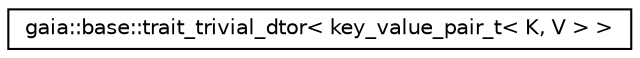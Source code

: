 digraph G
{
  edge [fontname="Helvetica",fontsize="10",labelfontname="Helvetica",labelfontsize="10"];
  node [fontname="Helvetica",fontsize="10",shape=record];
  rankdir=LR;
  Node1 [label="gaia::base::trait_trivial_dtor\< key_value_pair_t\< K, V \> \>",height=0.2,width=0.4,color="black", fillcolor="white", style="filled",URL="$da/d6e/structgaia_1_1base_1_1trait__trivial__dtor_3_01key__value__pair__t_3_01_k_00_01_v_01_4_01_4.html"];
}
